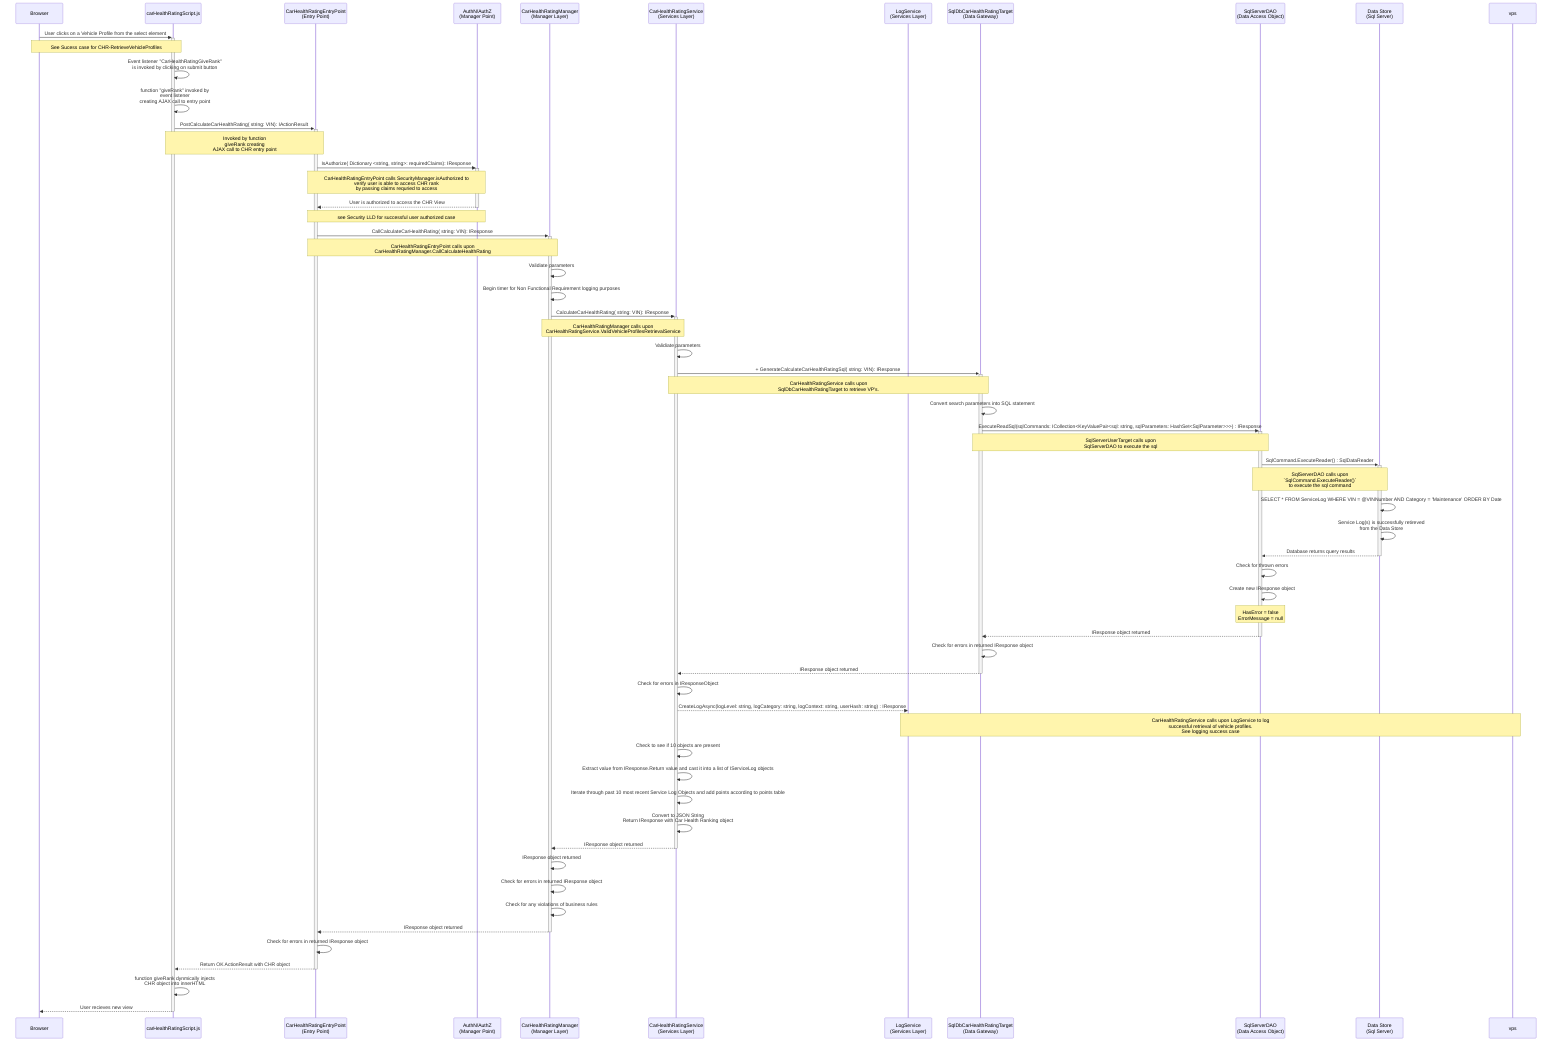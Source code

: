 sequenceDiagram
participant u as Browser
participant scr as carHealthRatingScript.js
participant e as CarHealthRatingEntryPoint<br>(Entry Point)
participant az as AuthN/AuthZ<br>(Manager Point)
participant chrm as CarHealthRatingManager<br>(Manager Layer)
participant chrs as CarHealthRatingService<br>(Services Layer)
participant ll as LogService<br>(Services Layer)
participant dg as SqlDbCarHealthRatingTarget<br>(Data Gateway)
participant da as SqlServerDAO<br>(Data Access Object)
participant ds as Data Store<br>(Sql Server)

u ->>+ scr: User clicks on a Vehicle Profile from the select element
    Note over u,scr: See Sucess case for CHR-RetrieveVehicleProfiles

    scr->>scr: Event listener "CarHealthRatingGiveRank" <br>is invoked by clicking on submit button
    scr->>scr: function "giveRank" invoked by<br> event listener<br> creating AJAX call to entry point

        scr->>+e: PostCalculateCarHealthRating( string: VIN): IActionResult
            Note over scr,e: Invoked by function <br> giveRank creating<br>AJAX call to CHR entry point

            e->>+az: IsAuthorize( Dictionary <string, string>: requiredClaims): IResponse
            Note over e,az: CarHealthRatingEntryPoint calls SecurityManager.isAuthorized to<br>verify user is able to access CHR rank<br> by passing claims requried to access
            
            az-->>-e: User is authorized to access the CHR View 
            Note over az,e: see Security LLD for successful user authorized case

                e->>+chrm: CallCalculateCarHealthRating( string: VIN): IResponse
                    Note over e,chrm: CarHealthRatingEntryPoint calls upon<br>CarHealthRatingManager.CallCalculateHealthRating

                    chrm->>chrm: Validiate parameters 

                    chrm->>chrm: Begin timer for Non Functional Requirement logging purposes

                        chrm->>+chrs: CalculateCarHealthRating( string: VIN): IResponse
                            Note over chrm,chrs: CarHealthRatingManager calls upon<br> CarHealthRatingService.ValidVehicleProfilesRetrievalService

                            chrs->>chrs: Validiate parameters

                                chrs->>+dg: + GenerateCalculateCarHealthRatingSql( string: VIN): IResponse
                                    Note over chrs,dg: CarHealthRatingService calls upon<br> SqlDbCarHealthRatingTarget to retrieve VP's.

                                    dg->>dg: Convert search parameters into SQL statement

                                        dg->>+da: ExecuteReadSql(sqlCommands: ICollection<KeyValuePair<sql: string, sqlParameters: HashSet<SqlParameter>>>) : IResponse
                                            Note over dg,da: SqlServerUserTarget calls upon<br>SqlServerDAO to execute the sql

                                                da->>+ds: SqlCommand.ExecuteReader() : SqlDataReader
                                                    Note over da,ds: SqlServerDAO calls upon<br>`SqlCommand.ExecuteReader()`<br>to execute the sql command

                                                        ds->>ds: SELECT * FROM ServiceLog WHERE VIN = @VINNumber AND Category = 'Maintenance' ORDER BY Date;

                                                        ds->>ds: Service Log(s) is successfully retireved<br>from the Data Store

                                                ds-->>-da: Database returns query results

                                                da->>da: Check for thrown errors

                                                da->>da: Create new IResponse object
                                                    Note over da: HasError = false<br>ErrorMessage = null

                                        da-->>-dg: IResponse object returned

                                    dg->>dg: Check for errors in returned IResponse object

                                dg-->>-chrs: IResponse object returned

                            chrs->>chrs: Check for errors in IResponseObject

                                # Log successful vehicle profile retrieval
                                chrs-->>ll: CreateLogAsync(logLevel: string, logCategory: string, logContext: string, userHash: string) : IResponse
                                    Note over vps,ll: CarHealthRatingService calls upon LogService to log<br>successful retrieval of vehicle profiles.<br>See logging success case

                            # checking for minimum service logs present
                            chrs->>chrs: Check to see if 10 objects are present        

                            chrs->>chrs: Extract value from IResponse.Return value and cast it into a list of IServiceLog objects

                            chrs->>chrs: Iterate through past 10 most recent Service Log Objects and add points according to points table

                            chrs->>chrs: Convert to JSON String <br> Return IResponse with Car Health Ranking object

                        chrs-->>-chrm: IResponse object returned
                    
                    chrm->>chrm: IResponse object returned

                    chrm->>chrm: Check for errors in returned IResponse object

                    chrm->>chrm: Check for any violations of business rules

                chrm-->>-e: IResponse object returned

            e->>e: Check for errors in returned IResponse object

        e-->>-scr: Return OK ActionResult with CHR object
        
    scr->>scr: function giveRank dynmically injects<br> CHR object into innerHTML 

scr-->>-u: User recieves new view